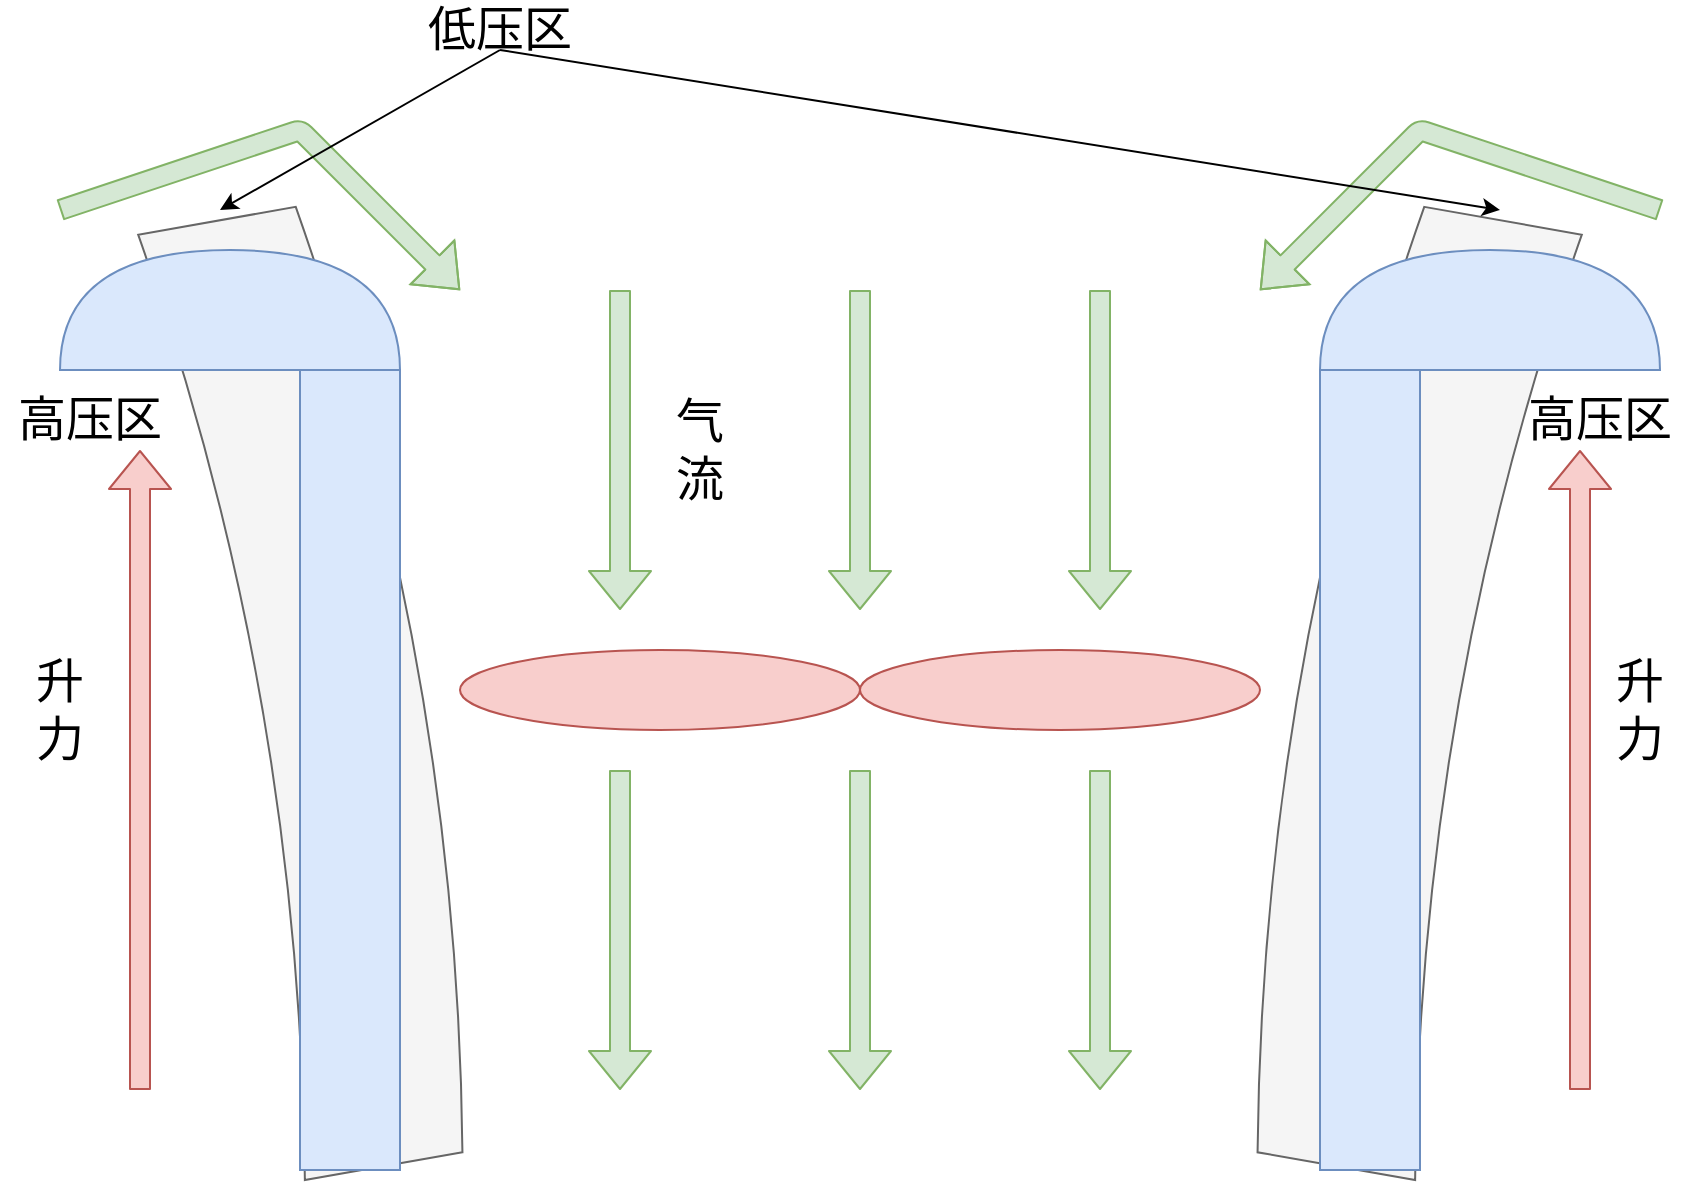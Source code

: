 <mxfile version="14.3.0" type="device"><diagram id="nUBglmdj4u1241KgUf1X" name="Page-1"><mxGraphModel dx="1572" dy="1102" grid="1" gridSize="10" guides="1" tooltips="1" connect="1" arrows="1" fold="1" page="1" pageScale="1" pageWidth="850" pageHeight="1100" math="0" shadow="0"><root><mxCell id="0"/><mxCell id="1" parent="0"/><mxCell id="8gt_YkqdhFk49SUtsFiE-2" value="" style="shape=dataStorage;whiteSpace=wrap;html=1;fixedSize=1;fillColor=#f5f5f5;strokeColor=#666666;fontColor=#333333;rotation=10;" vertex="1" parent="1"><mxGeometry x="660" y="360" width="100" height="480" as="geometry"/></mxCell><mxCell id="8gt_YkqdhFk49SUtsFiE-3" value="" style="shape=dataStorage;whiteSpace=wrap;html=1;fixedSize=1;direction=west;fillColor=#f5f5f5;strokeColor=#666666;fontColor=#333333;rotation=-10;" vertex="1" parent="1"><mxGeometry x="120" y="360" width="100" height="480" as="geometry"/></mxCell><mxCell id="8gt_YkqdhFk49SUtsFiE-4" value="" style="ellipse;whiteSpace=wrap;html=1;fillColor=#f8cecc;strokeColor=#b85450;" vertex="1" parent="1"><mxGeometry x="440" y="580" width="200" height="40" as="geometry"/></mxCell><mxCell id="8gt_YkqdhFk49SUtsFiE-6" value="" style="ellipse;whiteSpace=wrap;html=1;fillColor=#f8cecc;strokeColor=#b85450;" vertex="1" parent="1"><mxGeometry x="240" y="580" width="200" height="40" as="geometry"/></mxCell><mxCell id="8gt_YkqdhFk49SUtsFiE-8" value="" style="shape=flexArrow;endArrow=classic;html=1;fillColor=#d5e8d4;strokeColor=#82b366;" edge="1" parent="1"><mxGeometry width="50" height="50" relative="1" as="geometry"><mxPoint x="320" y="400" as="sourcePoint"/><mxPoint x="320" y="560" as="targetPoint"/></mxGeometry></mxCell><mxCell id="8gt_YkqdhFk49SUtsFiE-9" value="" style="shape=flexArrow;endArrow=classic;html=1;fillColor=#d5e8d4;strokeColor=#82b366;" edge="1" parent="1"><mxGeometry width="50" height="50" relative="1" as="geometry"><mxPoint x="440" y="400" as="sourcePoint"/><mxPoint x="440" y="560" as="targetPoint"/></mxGeometry></mxCell><mxCell id="8gt_YkqdhFk49SUtsFiE-10" value="" style="shape=flexArrow;endArrow=classic;html=1;fillColor=#d5e8d4;strokeColor=#82b366;" edge="1" parent="1"><mxGeometry width="50" height="50" relative="1" as="geometry"><mxPoint x="560" y="400" as="sourcePoint"/><mxPoint x="560" y="560" as="targetPoint"/></mxGeometry></mxCell><mxCell id="8gt_YkqdhFk49SUtsFiE-11" value="" style="shape=flexArrow;endArrow=classic;html=1;fillColor=#d5e8d4;strokeColor=#82b366;" edge="1" parent="1"><mxGeometry width="50" height="50" relative="1" as="geometry"><mxPoint x="320" y="640" as="sourcePoint"/><mxPoint x="320" y="800" as="targetPoint"/></mxGeometry></mxCell><mxCell id="8gt_YkqdhFk49SUtsFiE-12" value="" style="shape=flexArrow;endArrow=classic;html=1;fillColor=#d5e8d4;strokeColor=#82b366;" edge="1" parent="1"><mxGeometry width="50" height="50" relative="1" as="geometry"><mxPoint x="440" y="640" as="sourcePoint"/><mxPoint x="440" y="800" as="targetPoint"/></mxGeometry></mxCell><mxCell id="8gt_YkqdhFk49SUtsFiE-13" value="" style="shape=flexArrow;endArrow=classic;html=1;fillColor=#d5e8d4;strokeColor=#82b366;" edge="1" parent="1"><mxGeometry width="50" height="50" relative="1" as="geometry"><mxPoint x="560" y="640" as="sourcePoint"/><mxPoint x="560" y="800" as="targetPoint"/></mxGeometry></mxCell><mxCell id="8gt_YkqdhFk49SUtsFiE-14" value="" style="shape=flexArrow;endArrow=classic;html=1;fillColor=#d5e8d4;strokeColor=#82b366;" edge="1" parent="1"><mxGeometry width="50" height="50" relative="1" as="geometry"><mxPoint x="40" y="360" as="sourcePoint"/><mxPoint x="240" y="400" as="targetPoint"/><Array as="points"><mxPoint x="160" y="320"/></Array></mxGeometry></mxCell><mxCell id="8gt_YkqdhFk49SUtsFiE-15" value="" style="shape=flexArrow;endArrow=classic;html=1;fillColor=#d5e8d4;strokeColor=#82b366;" edge="1" parent="1"><mxGeometry width="50" height="50" relative="1" as="geometry"><mxPoint x="840" y="360" as="sourcePoint"/><mxPoint x="640" y="400" as="targetPoint"/><Array as="points"><mxPoint x="720" y="320"/></Array></mxGeometry></mxCell><mxCell id="8gt_YkqdhFk49SUtsFiE-20" value="" style="rounded=0;whiteSpace=wrap;html=1;fillColor=#dae8fc;strokeColor=#6c8ebf;" vertex="1" parent="1"><mxGeometry x="160" y="440" width="50" height="400" as="geometry"/></mxCell><mxCell id="8gt_YkqdhFk49SUtsFiE-21" value="" style="shape=or;whiteSpace=wrap;html=1;direction=north;fillColor=#dae8fc;strokeColor=#6c8ebf;" vertex="1" parent="1"><mxGeometry x="40" y="380" width="170" height="60" as="geometry"/></mxCell><mxCell id="8gt_YkqdhFk49SUtsFiE-22" value="" style="rounded=0;whiteSpace=wrap;html=1;fillColor=#dae8fc;strokeColor=#6c8ebf;" vertex="1" parent="1"><mxGeometry x="670" y="440" width="50" height="400" as="geometry"/></mxCell><mxCell id="8gt_YkqdhFk49SUtsFiE-24" value="" style="shape=or;whiteSpace=wrap;html=1;direction=north;fillColor=#dae8fc;strokeColor=#6c8ebf;" vertex="1" parent="1"><mxGeometry x="670" y="380" width="170" height="60" as="geometry"/></mxCell><mxCell id="8gt_YkqdhFk49SUtsFiE-25" value="" style="shape=flexArrow;endArrow=classic;html=1;fillColor=#f8cecc;strokeColor=#b85450;" edge="1" parent="1"><mxGeometry width="50" height="50" relative="1" as="geometry"><mxPoint x="80" y="800" as="sourcePoint"/><mxPoint x="80" y="480" as="targetPoint"/></mxGeometry></mxCell><mxCell id="8gt_YkqdhFk49SUtsFiE-26" value="" style="shape=flexArrow;endArrow=classic;html=1;fillColor=#f8cecc;strokeColor=#b85450;" edge="1" parent="1"><mxGeometry width="50" height="50" relative="1" as="geometry"><mxPoint x="800" y="800" as="sourcePoint"/><mxPoint x="800" y="480" as="targetPoint"/></mxGeometry></mxCell><mxCell id="8gt_YkqdhFk49SUtsFiE-29" value="&lt;font style=&quot;font-size: 24px&quot;&gt;升力&lt;/font&gt;" style="text;html=1;strokeColor=none;fillColor=none;align=center;verticalAlign=middle;whiteSpace=wrap;rounded=0;" vertex="1" parent="1"><mxGeometry x="20" y="600" width="40" height="20" as="geometry"/></mxCell><mxCell id="8gt_YkqdhFk49SUtsFiE-30" value="&lt;font style=&quot;font-size: 24px&quot;&gt;低压区&lt;/font&gt;" style="text;html=1;strokeColor=none;fillColor=none;align=center;verticalAlign=middle;whiteSpace=wrap;rounded=0;" vertex="1" parent="1"><mxGeometry x="200" y="260" width="120" height="20" as="geometry"/></mxCell><mxCell id="8gt_YkqdhFk49SUtsFiE-32" value="" style="endArrow=classic;html=1;exitX=0.5;exitY=1;exitDx=0;exitDy=0;" edge="1" parent="1" source="8gt_YkqdhFk49SUtsFiE-30"><mxGeometry width="50" height="50" relative="1" as="geometry"><mxPoint x="180" y="370" as="sourcePoint"/><mxPoint x="120" y="360" as="targetPoint"/></mxGeometry></mxCell><mxCell id="8gt_YkqdhFk49SUtsFiE-33" value="" style="endArrow=classic;html=1;exitX=0.5;exitY=1;exitDx=0;exitDy=0;" edge="1" parent="1" source="8gt_YkqdhFk49SUtsFiE-30"><mxGeometry width="50" height="50" relative="1" as="geometry"><mxPoint x="290" y="340" as="sourcePoint"/><mxPoint x="760" y="360" as="targetPoint"/></mxGeometry></mxCell><mxCell id="8gt_YkqdhFk49SUtsFiE-34" value="&lt;font style=&quot;font-size: 24px&quot;&gt;高压区&lt;/font&gt;" style="text;html=1;strokeColor=none;fillColor=none;align=center;verticalAlign=middle;whiteSpace=wrap;rounded=0;" vertex="1" parent="1"><mxGeometry x="10" y="450" width="90" height="30" as="geometry"/></mxCell><mxCell id="8gt_YkqdhFk49SUtsFiE-36" value="&lt;font style=&quot;font-size: 24px&quot;&gt;高压区&lt;/font&gt;" style="text;html=1;strokeColor=none;fillColor=none;align=center;verticalAlign=middle;whiteSpace=wrap;rounded=0;" vertex="1" parent="1"><mxGeometry x="770" y="450" width="80" height="30" as="geometry"/></mxCell><mxCell id="8gt_YkqdhFk49SUtsFiE-37" value="&lt;font style=&quot;font-size: 24px&quot;&gt;升力&lt;/font&gt;" style="text;html=1;strokeColor=none;fillColor=none;align=center;verticalAlign=middle;whiteSpace=wrap;rounded=0;" vertex="1" parent="1"><mxGeometry x="810" y="600" width="40" height="20" as="geometry"/></mxCell><mxCell id="8gt_YkqdhFk49SUtsFiE-38" value="&lt;font style=&quot;font-size: 24px&quot;&gt;气流&lt;/font&gt;" style="text;html=1;strokeColor=none;fillColor=none;align=center;verticalAlign=middle;whiteSpace=wrap;rounded=0;" vertex="1" parent="1"><mxGeometry x="340" y="470" width="40" height="20" as="geometry"/></mxCell></root></mxGraphModel></diagram></mxfile>